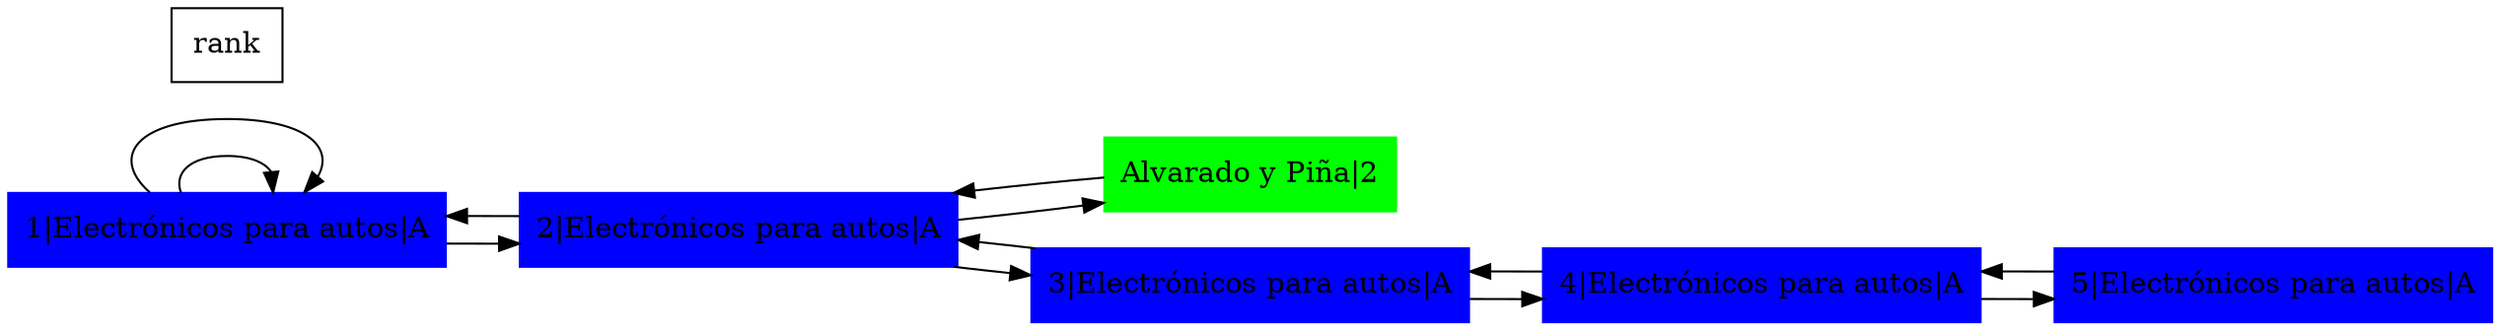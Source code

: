 digraph G{
node[shape=box];
rankdir=LR;
graph[splines=polyline]
node0x9535a0[label="1|Electrónicos para autos|A",color=blue,style =filled];
node0x9535a0->node0x9535a0;
node0x9535a0->node0x9535a0;
node0x9535d0[label="2|Electrónicos para autos|A",color=blue,style =filled];
node0x9535a0->node0x9535d0;
node0x9535d0->node0x9535a0;
node0xc0000da0e0[label="Alvarado y Piña|2",color=green,style =filled];
node0x9535d0->node0xc0000da0e0;
node0xc0000da0e0->node0x9535d0;
{rank:same;node0xc0000da0e0;node0x9535d0}
node0x953600[label="3|Electrónicos para autos|A",color=blue,style =filled];
node0x9535d0->node0x953600;
node0x953600->node0x9535d0;
node0x953630[label="4|Electrónicos para autos|A",color=blue,style =filled];
node0x953600->node0x953630;
node0x953630->node0x953600;
node0x953660[label="5|Electrónicos para autos|A",color=blue,style =filled];
node0x953630->node0x953660;
node0x953660->node0x953630;
}